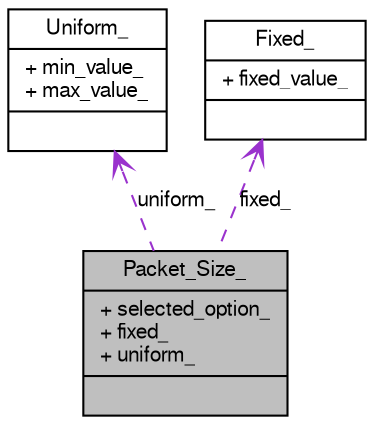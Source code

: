digraph G
{
  edge [fontname="FreeSans",fontsize="10",labelfontname="FreeSans",labelfontsize="10"];
  node [fontname="FreeSans",fontsize="10",shape=record];
  Node1 [label="{Packet_Size_\n|+ selected_option_\l+ fixed_\l+ uniform_\l|}",height=0.2,width=0.4,color="black", fillcolor="grey75", style="filled" fontcolor="black"];
  Node2 -> Node1 [dir=back,color="darkorchid3",fontsize="10",style="dashed",label="uniform_",arrowtail="open"];
  Node2 [label="{Uniform_\n|+ min_value_\l+ max_value_\l|}",height=0.2,width=0.4,color="black", fillcolor="white", style="filled",URL="$structUniform__.html"];
  Node3 -> Node1 [dir=back,color="darkorchid3",fontsize="10",style="dashed",label="fixed_",arrowtail="open"];
  Node3 [label="{Fixed_\n|+ fixed_value_\l|}",height=0.2,width=0.4,color="black", fillcolor="white", style="filled",URL="$structFixed__.html"];
}
